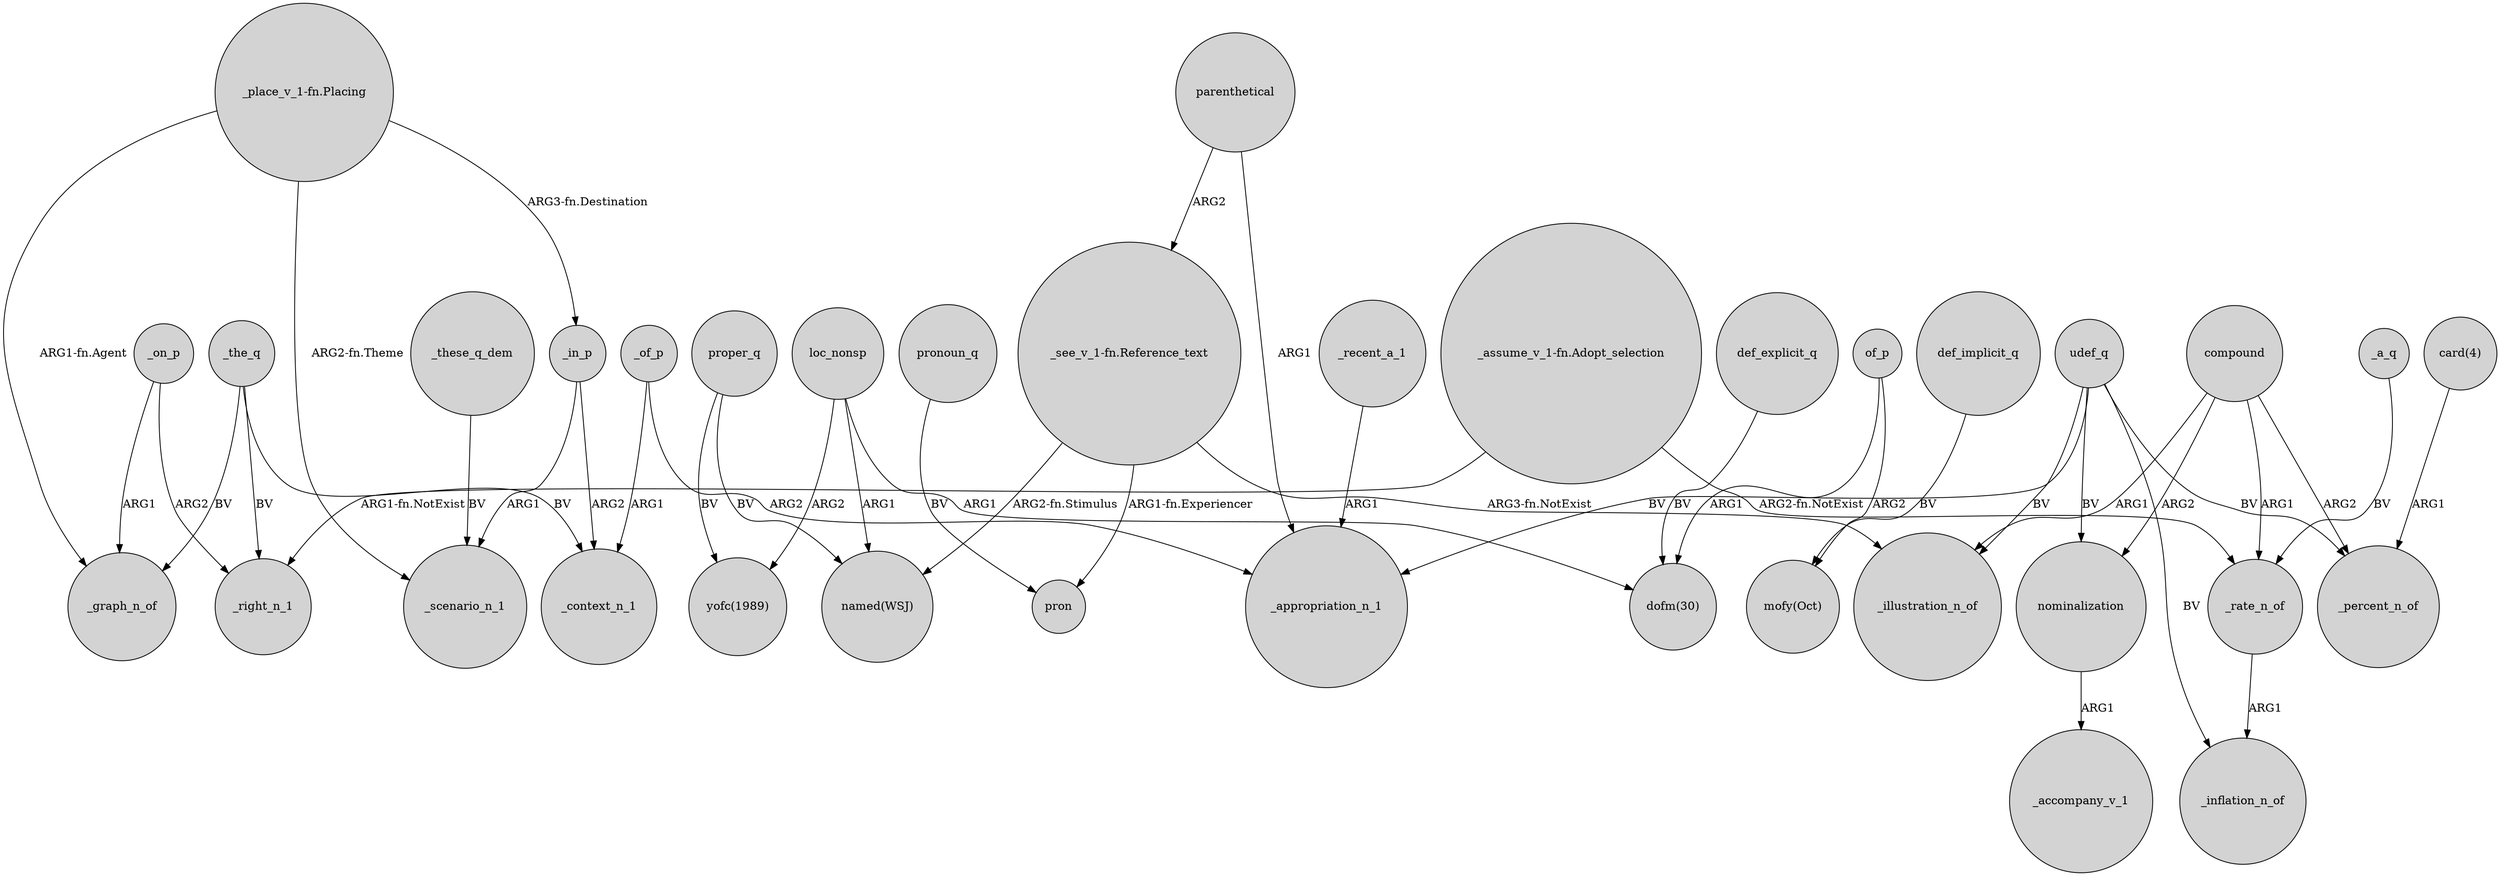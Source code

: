 digraph {
	node [shape=circle style=filled]
	udef_q -> _inflation_n_of [label=BV]
	def_implicit_q -> "mofy(Oct)" [label=BV]
	loc_nonsp -> "dofm(30)" [label=ARG1]
	parenthetical -> _appropriation_n_1 [label=ARG1]
	"_assume_v_1-fn.Adopt_selection" -> _rate_n_of [label="ARG2-fn.NotExist"]
	"_assume_v_1-fn.Adopt_selection" -> _right_n_1 [label="ARG1-fn.NotExist"]
	_in_p -> _scenario_n_1 [label=ARG1]
	compound -> _rate_n_of [label=ARG1]
	_of_p -> _appropriation_n_1 [label=ARG2]
	_the_q -> _graph_n_of [label=BV]
	_the_q -> _context_n_1 [label=BV]
	of_p -> "mofy(Oct)" [label=ARG2]
	udef_q -> _appropriation_n_1 [label=BV]
	compound -> nominalization [label=ARG2]
	_a_q -> _rate_n_of [label=BV]
	_rate_n_of -> _inflation_n_of [label=ARG1]
	parenthetical -> "_see_v_1-fn.Reference_text" [label=ARG2]
	compound -> _percent_n_of [label=ARG2]
	_these_q_dem -> _scenario_n_1 [label=BV]
	proper_q -> "yofc(1989)" [label=BV]
	_recent_a_1 -> _appropriation_n_1 [label=ARG1]
	"_see_v_1-fn.Reference_text" -> "named(WSJ)" [label="ARG2-fn.Stimulus"]
	def_explicit_q -> "dofm(30)" [label=BV]
	pronoun_q -> pron [label=BV]
	"_place_v_1-fn.Placing" -> _in_p [label="ARG3-fn.Destination"]
	_on_p -> _right_n_1 [label=ARG2]
	"_place_v_1-fn.Placing" -> _scenario_n_1 [label="ARG2-fn.Theme"]
	"card(4)" -> _percent_n_of [label=ARG1]
	udef_q -> _illustration_n_of [label=BV]
	_on_p -> _graph_n_of [label=ARG1]
	"_see_v_1-fn.Reference_text" -> _illustration_n_of [label="ARG3-fn.NotExist"]
	udef_q -> nominalization [label=BV]
	compound -> _illustration_n_of [label=ARG1]
	_of_p -> _context_n_1 [label=ARG1]
	nominalization -> _accompany_v_1 [label=ARG1]
	loc_nonsp -> "yofc(1989)" [label=ARG2]
	_the_q -> _right_n_1 [label=BV]
	_in_p -> _context_n_1 [label=ARG2]
	"_place_v_1-fn.Placing" -> _graph_n_of [label="ARG1-fn.Agent"]
	"_see_v_1-fn.Reference_text" -> pron [label="ARG1-fn.Experiencer"]
	udef_q -> _percent_n_of [label=BV]
	of_p -> "dofm(30)" [label=ARG1]
	proper_q -> "named(WSJ)" [label=BV]
	loc_nonsp -> "named(WSJ)" [label=ARG1]
}
